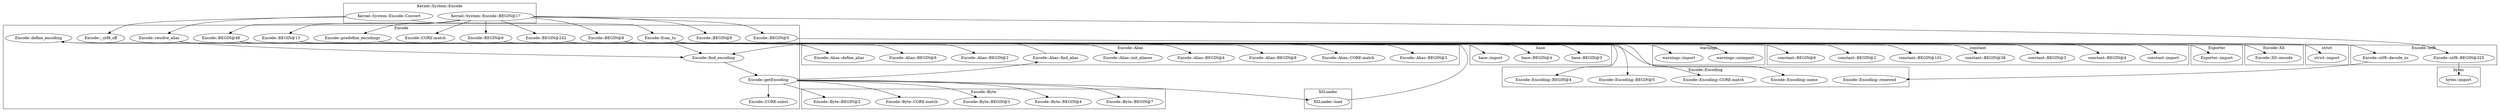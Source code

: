 digraph {
graph [overlap=false]
subgraph cluster_Encode {
	label="Encode";
	"Encode::BEGIN@13";
	"Encode::CORE:match";
	"Encode::define_encoding";
	"Encode::predefine_encodings";
	"Encode::BEGIN@242";
	"Encode::BEGIN@8";
	"Encode::_utf8_off";
	"Encode::BEGIN@48";
	"Encode::BEGIN@6";
	"Encode::CORE:subst";
	"Encode::BEGIN@9";
	"Encode::from_to";
	"Encode::find_encoding";
	"Encode::BEGIN@5";
	"Encode::resolve_alias";
	"Encode::getEncoding";
}
subgraph cluster_Encode_Byte {
	label="Encode::Byte";
	"Encode::Byte::BEGIN@7";
	"Encode::Byte::BEGIN@4";
	"Encode::Byte::BEGIN@3";
	"Encode::Byte::CORE:match";
	"Encode::Byte::BEGIN@2";
}
subgraph cluster_Encode_XS {
	label="Encode::XS";
	"Encode::XS::encode";
}
subgraph cluster_warnings {
	label="warnings";
	"warnings::unimport";
	"warnings::import";
}
subgraph cluster_base {
	label="base";
	"base::BEGIN@3";
	"base::BEGIN@4";
	"base::import";
}
subgraph cluster_strict {
	label="strict";
	"strict::import";
}
subgraph cluster_Encode_Encoding {
	label="Encode::Encoding";
	"Encode::Encoding::BEGIN@4";
	"Encode::Encoding::name";
	"Encode::Encoding::BEGIN@5";
	"Encode::Encoding::CORE:match";
	"Encode::Encoding::renewed";
}
subgraph cluster_XSLoader {
	label="XSLoader";
	"XSLoader::load";
}
subgraph cluster_bytes {
	label="bytes";
	"bytes::import";
}
subgraph cluster_Kernel_System_Encode {
	label="Kernel::System::Encode";
	"Kernel::System::Encode::Convert";
	"Kernel::System::Encode::BEGIN@17";
}
subgraph cluster_constant {
	label="constant";
	"constant::import";
	"constant::BEGIN@4";
	"constant::BEGIN@3";
	"constant::BEGIN@38";
	"constant::BEGIN@101";
	"constant::BEGIN@2";
	"constant::BEGIN@6";
}
subgraph cluster_Exporter {
	label="Exporter";
	"Exporter::import";
}
subgraph cluster_Encode_utf8 {
	label="Encode::utf8";
	"Encode::utf8::decode_xs";
	"Encode::utf8::BEGIN@325";
}
subgraph cluster_Encode_Alias {
	label="Encode::Alias";
	"Encode::Alias::BEGIN@6";
	"Encode::Alias::BEGIN@3";
	"Encode::Alias::CORE:match";
	"Encode::Alias::BEGIN@8";
	"Encode::Alias::BEGIN@4";
	"Encode::Alias::find_alias";
	"Encode::Alias::define_alias";
	"Encode::Alias::init_aliases";
	"Encode::Alias::BEGIN@2";
}
"Encode::BEGIN@13" -> "base::BEGIN@3";
"Encode::from_to" -> "Encode::utf8::decode_xs";
"Encode::from_to" -> "Encode::find_encoding";
"Encode::Alias::find_alias" -> "Encode::find_encoding";
"Encode::resolve_alias" -> "Encode::find_encoding";
"Kernel::System::Encode::BEGIN@17" -> "Encode::BEGIN@5";
"Encode::BEGIN@8" -> "constant::BEGIN@2";
"Encode::BEGIN@48" -> "Encode::Alias::BEGIN@2";
"Encode::BEGIN@8" -> "constant::BEGIN@4";
"Encode::BEGIN@48" -> "Encode::Alias::BEGIN@8";
"Encode::utf8::BEGIN@325" -> "bytes::import";
"Encode::getEncoding" -> "Encode::Byte::BEGIN@2";
"Encode::BEGIN@242" -> "warnings::unimport";
"Encode::BEGIN@48" -> "Exporter::import";
"Encode::BEGIN@48" -> "Encode::Alias::BEGIN@3";
"Encode::BEGIN@13" -> "base::BEGIN@4";
"Encode::utf8::decode_xs" -> "Encode::Encoding::renewed";
"Encode::BEGIN@8" -> "constant::BEGIN@6";
"Encode::BEGIN@8" -> "constant::import";
"Kernel::System::Encode::BEGIN@17" -> "Encode::BEGIN@242";
"Kernel::System::Encode::Convert" -> "Encode::_utf8_off";
"Encode::BEGIN@13" -> "base::import";
"Encode::getEncoding" -> "Encode::Byte::BEGIN@3";
"Kernel::System::Encode::Convert" -> "Encode::from_to";
"Encode::define_encoding" -> "Encode::Alias::define_alias";
"Kernel::System::Encode::BEGIN@17" -> "Encode::utf8::BEGIN@325";
"Encode::BEGIN@6" -> "warnings::import";
"Encode::BEGIN@8" -> "constant::BEGIN@38";
"Kernel::System::Encode::BEGIN@17" -> "Encode::BEGIN@9";
"Encode::getEncoding" -> "Encode::Byte::CORE:match";
"Kernel::System::Encode::Convert" -> "Encode::resolve_alias";
"Encode::find_encoding" -> "Encode::getEncoding";
"Kernel::System::Encode::BEGIN@17" -> "Encode::CORE:match";
"Encode::predefine_encodings" -> "Encode::Encoding::BEGIN@4";
"Encode::BEGIN@48" -> "Encode::Alias::BEGIN@6";
"Kernel::System::Encode::BEGIN@17" -> "Encode::BEGIN@13";
"Kernel::System::Encode::BEGIN@17" -> "Encode::predefine_encodings";
"Kernel::System::Encode::BEGIN@17" -> "Encode::BEGIN@48";
"Encode::getEncoding" -> "Encode::Byte::BEGIN@7";
"Kernel::System::Encode::BEGIN@17" -> "Encode::BEGIN@6";
"Encode::getEncoding" -> "Encode::CORE:subst";
"Encode::predefine_encodings" -> "Encode::Encoding::CORE:match";
"Encode::getEncoding" -> "Encode::Alias::find_alias";
"XSLoader::load" -> "Encode::define_encoding";
"Encode::getEncoding" -> "Encode::Byte::BEGIN@4";
"Encode::resolve_alias" -> "Encode::Encoding::name";
"Encode::BEGIN@8" -> "constant::BEGIN@3";
"Kernel::System::Encode::BEGIN@17" -> "Encode::BEGIN@8";
"Encode::BEGIN@48" -> "Encode::Alias::CORE:match";
"Encode::predefine_encodings" -> "Encode::Encoding::BEGIN@5";
"Encode::BEGIN@48" -> "Encode::Alias::init_aliases";
"Encode::getEncoding" -> "XSLoader::load";
"Encode::BEGIN@48" -> "Encode::Alias::BEGIN@4";
"Encode::BEGIN@5" -> "strict::import";
"Encode::BEGIN@8" -> "constant::BEGIN@101";
"Encode::from_to" -> "Encode::XS::encode";
}
